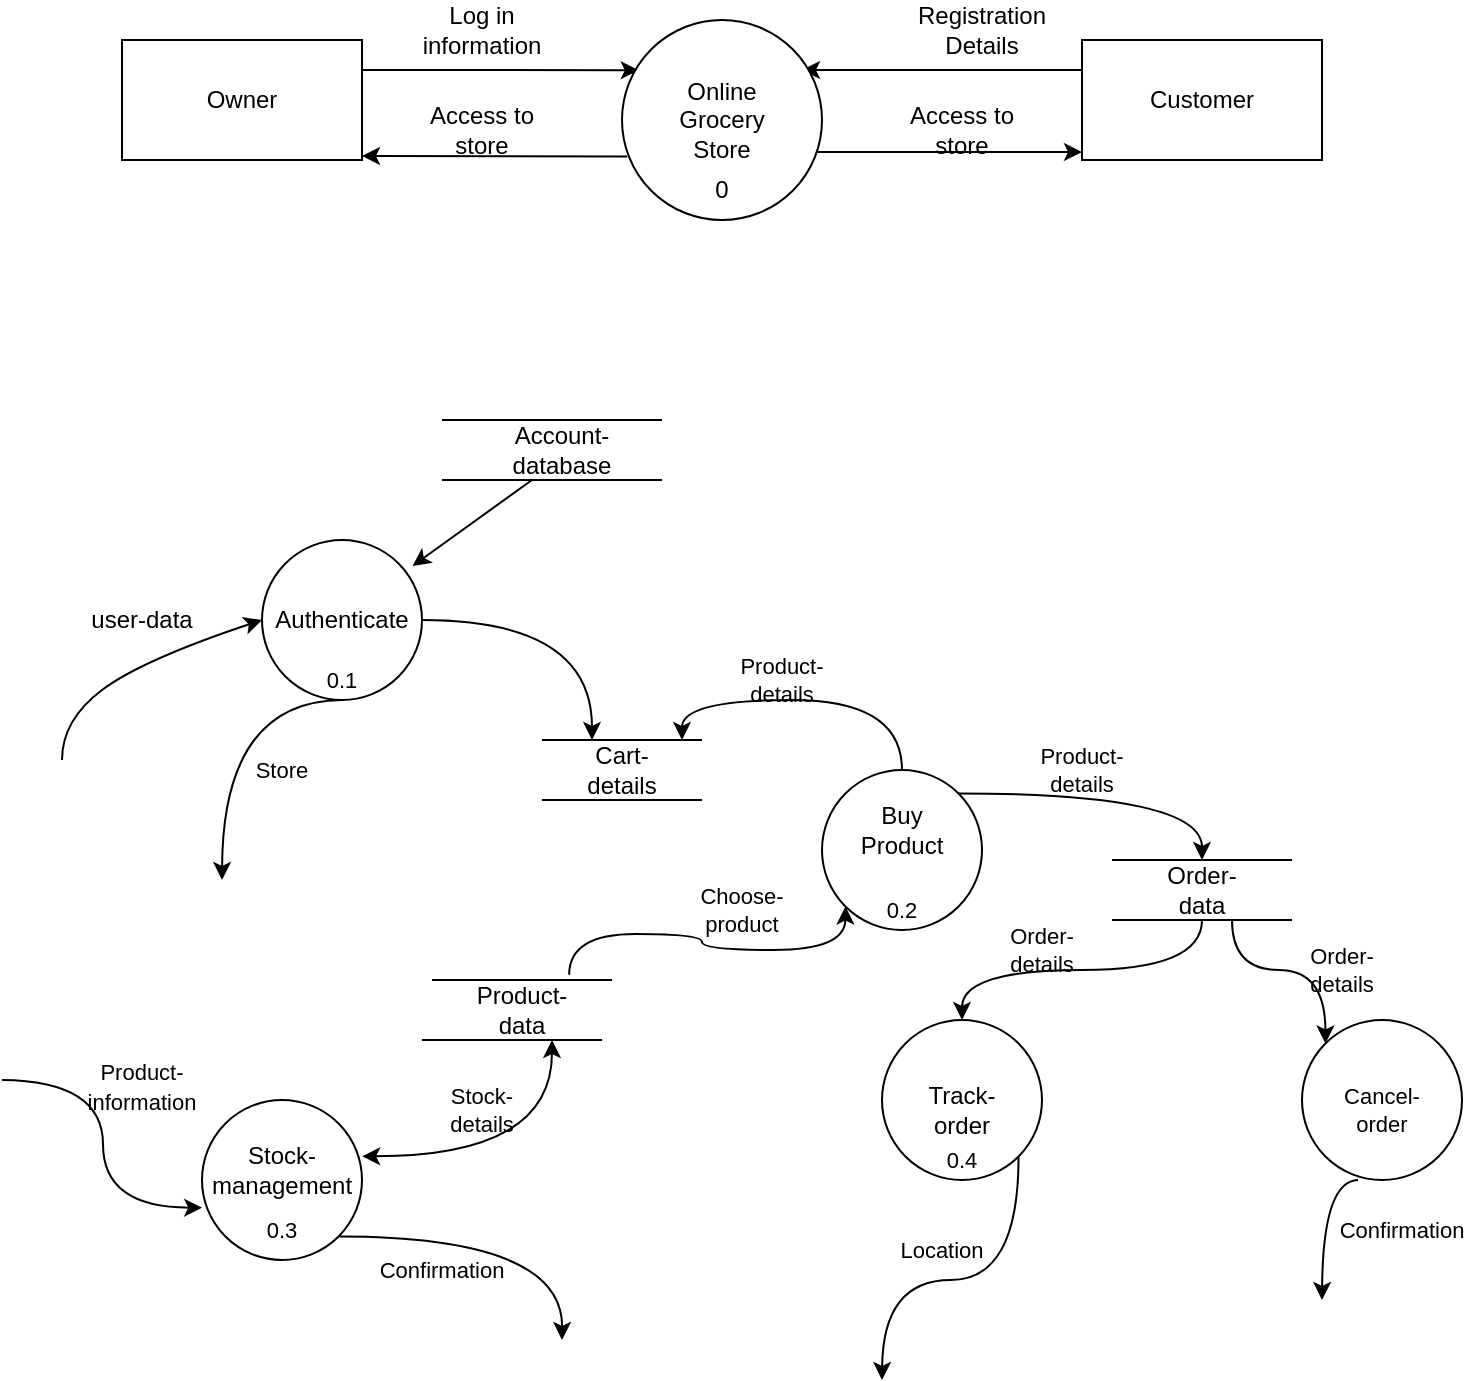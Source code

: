 <mxfile version="15.5.2" type="device" pages="2"><diagram id="U8tv8lIdPpNZN0GdPxxK" name="Page-1"><mxGraphModel dx="1172" dy="628" grid="1" gridSize="10" guides="1" tooltips="1" connect="1" arrows="1" fold="1" page="1" pageScale="1" pageWidth="850" pageHeight="1100" math="0" shadow="0"><root><mxCell id="0"/><mxCell id="1" parent="0"/><mxCell id="e2F0o2FXfZZ3Lpdu_ayv-3" value="" style="rounded=0;whiteSpace=wrap;html=1;" vertex="1" parent="1"><mxGeometry x="70" y="90" width="120" height="60" as="geometry"/></mxCell><mxCell id="e2F0o2FXfZZ3Lpdu_ayv-4" value="" style="rounded=0;whiteSpace=wrap;html=1;" vertex="1" parent="1"><mxGeometry x="550" y="90" width="120" height="60" as="geometry"/></mxCell><mxCell id="e2F0o2FXfZZ3Lpdu_ayv-5" value="Owner" style="text;html=1;strokeColor=none;fillColor=none;align=center;verticalAlign=middle;whiteSpace=wrap;rounded=0;" vertex="1" parent="1"><mxGeometry x="100" y="105" width="60" height="30" as="geometry"/></mxCell><mxCell id="e2F0o2FXfZZ3Lpdu_ayv-6" value="Customer" style="text;html=1;strokeColor=none;fillColor=none;align=center;verticalAlign=middle;whiteSpace=wrap;rounded=0;" vertex="1" parent="1"><mxGeometry x="580" y="105" width="60" height="30" as="geometry"/></mxCell><mxCell id="e2F0o2FXfZZ3Lpdu_ayv-7" value="" style="endArrow=classic;html=1;rounded=0;exitX=1;exitY=0.25;exitDx=0;exitDy=0;entryX=0.084;entryY=0.251;entryDx=0;entryDy=0;entryPerimeter=0;" edge="1" parent="1" source="e2F0o2FXfZZ3Lpdu_ayv-3" target="e2F0o2FXfZZ3Lpdu_ayv-17"><mxGeometry width="50" height="50" relative="1" as="geometry"><mxPoint x="190" y="100" as="sourcePoint"/><mxPoint x="310" y="105" as="targetPoint"/></mxGeometry></mxCell><mxCell id="e2F0o2FXfZZ3Lpdu_ayv-8" value="" style="endArrow=classic;html=1;rounded=0;exitX=0;exitY=0.25;exitDx=0;exitDy=0;" edge="1" parent="1" source="e2F0o2FXfZZ3Lpdu_ayv-4"><mxGeometry width="50" height="50" relative="1" as="geometry"><mxPoint x="450" y="180" as="sourcePoint"/><mxPoint x="410" y="105" as="targetPoint"/></mxGeometry></mxCell><mxCell id="e2F0o2FXfZZ3Lpdu_ayv-9" value="" style="endArrow=classic;html=1;rounded=0;entryX=0.926;entryY=0.825;entryDx=0;entryDy=0;entryPerimeter=0;exitX=0.926;exitY=0.825;exitDx=0;exitDy=0;exitPerimeter=0;" edge="1" parent="1"><mxGeometry width="50" height="50" relative="1" as="geometry"><mxPoint x="416.12" y="146" as="sourcePoint"/><mxPoint x="550" y="146" as="targetPoint"/></mxGeometry></mxCell><mxCell id="e2F0o2FXfZZ3Lpdu_ayv-10" value="" style="endArrow=classic;html=1;rounded=0;exitX=0;exitY=1;exitDx=0;exitDy=0;" edge="1" parent="1"><mxGeometry width="50" height="50" relative="1" as="geometry"><mxPoint x="322.574" y="148.284" as="sourcePoint"/><mxPoint x="190" y="148" as="targetPoint"/></mxGeometry></mxCell><mxCell id="e2F0o2FXfZZ3Lpdu_ayv-11" value="Log in information" style="text;html=1;strokeColor=none;fillColor=none;align=center;verticalAlign=middle;whiteSpace=wrap;rounded=0;" vertex="1" parent="1"><mxGeometry x="220" y="70" width="60" height="30" as="geometry"/></mxCell><mxCell id="e2F0o2FXfZZ3Lpdu_ayv-12" value="Registration Details" style="text;html=1;strokeColor=none;fillColor=none;align=center;verticalAlign=middle;whiteSpace=wrap;rounded=0;" vertex="1" parent="1"><mxGeometry x="470" y="70" width="60" height="30" as="geometry"/></mxCell><mxCell id="e2F0o2FXfZZ3Lpdu_ayv-13" value="Access to store" style="text;html=1;strokeColor=none;fillColor=none;align=center;verticalAlign=middle;whiteSpace=wrap;rounded=0;" vertex="1" parent="1"><mxGeometry x="460" y="120" width="60" height="30" as="geometry"/></mxCell><mxCell id="e2F0o2FXfZZ3Lpdu_ayv-14" value="Access to store" style="text;html=1;strokeColor=none;fillColor=none;align=center;verticalAlign=middle;whiteSpace=wrap;rounded=0;" vertex="1" parent="1"><mxGeometry x="220" y="120" width="60" height="30" as="geometry"/></mxCell><mxCell id="e2F0o2FXfZZ3Lpdu_ayv-17" value="" style="ellipse;whiteSpace=wrap;html=1;aspect=fixed;" vertex="1" parent="1"><mxGeometry x="320" y="80" width="100" height="100" as="geometry"/></mxCell><mxCell id="e2F0o2FXfZZ3Lpdu_ayv-18" value="Online Grocery Store" style="text;html=1;strokeColor=none;fillColor=none;align=center;verticalAlign=middle;whiteSpace=wrap;rounded=0;" vertex="1" parent="1"><mxGeometry x="340" y="115" width="60" height="30" as="geometry"/></mxCell><mxCell id="e2F0o2FXfZZ3Lpdu_ayv-19" value="0" style="text;html=1;strokeColor=none;fillColor=none;align=center;verticalAlign=middle;whiteSpace=wrap;rounded=0;" vertex="1" parent="1"><mxGeometry x="340" y="150" width="60" height="30" as="geometry"/></mxCell><mxCell id="e2F0o2FXfZZ3Lpdu_ayv-20" value="" style="ellipse;whiteSpace=wrap;html=1;aspect=fixed;" vertex="1" parent="1"><mxGeometry x="140" y="340" width="80" height="80" as="geometry"/></mxCell><mxCell id="e2F0o2FXfZZ3Lpdu_ayv-21" value="Authenticate" style="text;html=1;strokeColor=none;fillColor=none;align=center;verticalAlign=middle;whiteSpace=wrap;rounded=0;" vertex="1" parent="1"><mxGeometry x="150" y="365" width="60" height="30" as="geometry"/></mxCell><mxCell id="e2F0o2FXfZZ3Lpdu_ayv-22" value="" style="ellipse;whiteSpace=wrap;html=1;aspect=fixed;" vertex="1" parent="1"><mxGeometry x="420" y="455" width="80" height="80" as="geometry"/></mxCell><mxCell id="e2F0o2FXfZZ3Lpdu_ayv-23" value="Buy Product" style="text;html=1;strokeColor=none;fillColor=none;align=center;verticalAlign=middle;whiteSpace=wrap;rounded=0;" vertex="1" parent="1"><mxGeometry x="430" y="470" width="60" height="30" as="geometry"/></mxCell><mxCell id="e2F0o2FXfZZ3Lpdu_ayv-25" value="" style="ellipse;whiteSpace=wrap;html=1;aspect=fixed;" vertex="1" parent="1"><mxGeometry x="110" y="620" width="80" height="80" as="geometry"/></mxCell><mxCell id="e2F0o2FXfZZ3Lpdu_ayv-26" value="Stock-management" style="text;html=1;strokeColor=none;fillColor=none;align=center;verticalAlign=middle;whiteSpace=wrap;rounded=0;" vertex="1" parent="1"><mxGeometry x="120" y="640" width="60" height="30" as="geometry"/></mxCell><mxCell id="e2F0o2FXfZZ3Lpdu_ayv-27" value="" style="ellipse;whiteSpace=wrap;html=1;aspect=fixed;" vertex="1" parent="1"><mxGeometry x="450" y="580" width="80" height="80" as="geometry"/></mxCell><mxCell id="e2F0o2FXfZZ3Lpdu_ayv-28" value="Track-order" style="text;html=1;strokeColor=none;fillColor=none;align=center;verticalAlign=middle;whiteSpace=wrap;rounded=0;" vertex="1" parent="1"><mxGeometry x="460" y="610" width="60" height="30" as="geometry"/></mxCell><mxCell id="e2F0o2FXfZZ3Lpdu_ayv-29" value="" style="curved=1;endArrow=classic;html=1;rounded=0;entryX=0;entryY=0.5;entryDx=0;entryDy=0;" edge="1" parent="1" target="e2F0o2FXfZZ3Lpdu_ayv-20"><mxGeometry width="50" height="50" relative="1" as="geometry"><mxPoint x="40" y="450" as="sourcePoint"/><mxPoint x="120" y="390" as="targetPoint"/><Array as="points"><mxPoint x="40" y="430"/><mxPoint x="80" y="400"/></Array></mxGeometry></mxCell><mxCell id="e2F0o2FXfZZ3Lpdu_ayv-30" value="user-data" style="text;html=1;strokeColor=none;fillColor=none;align=center;verticalAlign=middle;whiteSpace=wrap;rounded=0;" vertex="1" parent="1"><mxGeometry x="50" y="365" width="60" height="30" as="geometry"/></mxCell><mxCell id="e2F0o2FXfZZ3Lpdu_ayv-31" value="" style="endArrow=none;html=1;rounded=0;" edge="1" parent="1"><mxGeometry width="50" height="50" relative="1" as="geometry"><mxPoint x="230" y="280" as="sourcePoint"/><mxPoint x="340" y="280" as="targetPoint"/></mxGeometry></mxCell><mxCell id="e2F0o2FXfZZ3Lpdu_ayv-32" value="" style="endArrow=none;html=1;rounded=0;" edge="1" parent="1"><mxGeometry width="50" height="50" relative="1" as="geometry"><mxPoint x="230" y="310" as="sourcePoint"/><mxPoint x="340" y="310" as="targetPoint"/><Array as="points"><mxPoint x="260" y="310"/><mxPoint x="290" y="310"/></Array></mxGeometry></mxCell><mxCell id="e2F0o2FXfZZ3Lpdu_ayv-33" value="Account-database" style="text;html=1;strokeColor=none;fillColor=none;align=center;verticalAlign=middle;whiteSpace=wrap;rounded=0;" vertex="1" parent="1"><mxGeometry x="260" y="280" width="60" height="30" as="geometry"/></mxCell><mxCell id="e2F0o2FXfZZ3Lpdu_ayv-35" value="" style="endArrow=classic;html=1;rounded=0;entryX=0.941;entryY=0.162;entryDx=0;entryDy=0;entryPerimeter=0;exitX=0.25;exitY=1;exitDx=0;exitDy=0;" edge="1" parent="1" source="e2F0o2FXfZZ3Lpdu_ayv-33" target="e2F0o2FXfZZ3Lpdu_ayv-20"><mxGeometry width="50" height="50" relative="1" as="geometry"><mxPoint x="400" y="500" as="sourcePoint"/><mxPoint x="450" y="450" as="targetPoint"/></mxGeometry></mxCell><mxCell id="e2F0o2FXfZZ3Lpdu_ayv-36" value="" style="endArrow=none;html=1;rounded=0;" edge="1" parent="1"><mxGeometry width="50" height="50" relative="1" as="geometry"><mxPoint x="280" y="440" as="sourcePoint"/><mxPoint x="360" y="440" as="targetPoint"/></mxGeometry></mxCell><mxCell id="e2F0o2FXfZZ3Lpdu_ayv-37" value="" style="endArrow=none;html=1;rounded=0;" edge="1" parent="1"><mxGeometry width="50" height="50" relative="1" as="geometry"><mxPoint x="280" y="470" as="sourcePoint"/><mxPoint x="360" y="470" as="targetPoint"/></mxGeometry></mxCell><mxCell id="e2F0o2FXfZZ3Lpdu_ayv-38" value="Cart-details" style="text;html=1;strokeColor=none;fillColor=none;align=center;verticalAlign=middle;whiteSpace=wrap;rounded=0;" vertex="1" parent="1"><mxGeometry x="290" y="440" width="60" height="30" as="geometry"/></mxCell><mxCell id="e2F0o2FXfZZ3Lpdu_ayv-39" value="" style="endArrow=classic;html=1;rounded=0;entryX=0.25;entryY=0;entryDx=0;entryDy=0;edgeStyle=orthogonalEdgeStyle;curved=1;" edge="1" parent="1" source="e2F0o2FXfZZ3Lpdu_ayv-20" target="e2F0o2FXfZZ3Lpdu_ayv-38"><mxGeometry width="50" height="50" relative="1" as="geometry"><mxPoint x="400" y="500" as="sourcePoint"/><mxPoint x="450" y="450" as="targetPoint"/></mxGeometry></mxCell><mxCell id="e2F0o2FXfZZ3Lpdu_ayv-40" value="" style="endArrow=none;html=1;rounded=0;" edge="1" parent="1"><mxGeometry width="50" height="50" relative="1" as="geometry"><mxPoint x="225" y="560" as="sourcePoint"/><mxPoint x="315" y="560" as="targetPoint"/></mxGeometry></mxCell><mxCell id="e2F0o2FXfZZ3Lpdu_ayv-41" value="" style="endArrow=none;html=1;rounded=0;" edge="1" parent="1"><mxGeometry width="50" height="50" relative="1" as="geometry"><mxPoint x="310" y="590" as="sourcePoint"/><mxPoint x="220" y="590" as="targetPoint"/></mxGeometry></mxCell><mxCell id="e2F0o2FXfZZ3Lpdu_ayv-42" value="Product-data" style="text;html=1;strokeColor=none;fillColor=none;align=center;verticalAlign=middle;whiteSpace=wrap;rounded=0;" vertex="1" parent="1"><mxGeometry x="240" y="560" width="60" height="30" as="geometry"/></mxCell><mxCell id="e2F0o2FXfZZ3Lpdu_ayv-47" value="" style="endArrow=classic;html=1;rounded=0;exitX=0.893;exitY=-0.089;exitDx=0;exitDy=0;exitPerimeter=0;entryX=0;entryY=1;entryDx=0;entryDy=0;edgeStyle=orthogonalEdgeStyle;curved=1;" edge="1" parent="1" source="e2F0o2FXfZZ3Lpdu_ayv-42" target="e2F0o2FXfZZ3Lpdu_ayv-22"><mxGeometry width="50" height="50" relative="1" as="geometry"><mxPoint x="400" y="590" as="sourcePoint"/><mxPoint x="450" y="540" as="targetPoint"/><Array as="points"><mxPoint x="360" y="537"/><mxPoint x="360" y="545"/><mxPoint x="432" y="545"/></Array></mxGeometry></mxCell><mxCell id="e2F0o2FXfZZ3Lpdu_ayv-48" value="" style="endArrow=classic;html=1;rounded=0;exitX=0.5;exitY=0;exitDx=0;exitDy=0;entryX=1;entryY=0;entryDx=0;entryDy=0;edgeStyle=orthogonalEdgeStyle;curved=1;" edge="1" parent="1" source="e2F0o2FXfZZ3Lpdu_ayv-22" target="e2F0o2FXfZZ3Lpdu_ayv-38"><mxGeometry width="50" height="50" relative="1" as="geometry"><mxPoint x="400" y="590" as="sourcePoint"/><mxPoint x="310" y="410" as="targetPoint"/><Array as="points"><mxPoint x="460" y="420"/><mxPoint x="350" y="420"/></Array></mxGeometry></mxCell><mxCell id="e2F0o2FXfZZ3Lpdu_ayv-49" value="" style="endArrow=none;html=1;rounded=0;" edge="1" parent="1"><mxGeometry width="50" height="50" relative="1" as="geometry"><mxPoint x="565" y="500" as="sourcePoint"/><mxPoint x="655" y="500" as="targetPoint"/></mxGeometry></mxCell><mxCell id="e2F0o2FXfZZ3Lpdu_ayv-50" value="" style="endArrow=none;html=1;rounded=0;" edge="1" parent="1"><mxGeometry width="50" height="50" relative="1" as="geometry"><mxPoint x="565" y="530" as="sourcePoint"/><mxPoint x="655" y="530" as="targetPoint"/></mxGeometry></mxCell><mxCell id="e2F0o2FXfZZ3Lpdu_ayv-51" value="Order-data" style="text;html=1;strokeColor=none;fillColor=none;align=center;verticalAlign=middle;whiteSpace=wrap;rounded=0;" vertex="1" parent="1"><mxGeometry x="580" y="500" width="60" height="30" as="geometry"/></mxCell><mxCell id="e2F0o2FXfZZ3Lpdu_ayv-52" value="" style="endArrow=classic;html=1;rounded=0;exitX=1;exitY=0;exitDx=0;exitDy=0;edgeStyle=orthogonalEdgeStyle;curved=1;entryX=0.5;entryY=0;entryDx=0;entryDy=0;" edge="1" parent="1" source="e2F0o2FXfZZ3Lpdu_ayv-22" target="e2F0o2FXfZZ3Lpdu_ayv-51"><mxGeometry width="50" height="50" relative="1" as="geometry"><mxPoint x="400" y="580" as="sourcePoint"/><mxPoint x="600" y="460" as="targetPoint"/></mxGeometry></mxCell><mxCell id="e2F0o2FXfZZ3Lpdu_ayv-53" value="" style="endArrow=classic;html=1;rounded=0;entryX=0.5;entryY=0;entryDx=0;entryDy=0;exitX=0.5;exitY=1;exitDx=0;exitDy=0;edgeStyle=orthogonalEdgeStyle;curved=1;" edge="1" parent="1" source="e2F0o2FXfZZ3Lpdu_ayv-51" target="e2F0o2FXfZZ3Lpdu_ayv-27"><mxGeometry width="50" height="50" relative="1" as="geometry"><mxPoint x="530" y="550" as="sourcePoint"/><mxPoint x="580" y="500" as="targetPoint"/></mxGeometry></mxCell><mxCell id="e2F0o2FXfZZ3Lpdu_ayv-54" value="" style="endArrow=classic;html=1;rounded=0;exitX=1;exitY=1;exitDx=0;exitDy=0;edgeStyle=orthogonalEdgeStyle;curved=1;" edge="1" parent="1" source="e2F0o2FXfZZ3Lpdu_ayv-27"><mxGeometry width="50" height="50" relative="1" as="geometry"><mxPoint x="530" y="690" as="sourcePoint"/><mxPoint x="450" y="760" as="targetPoint"/></mxGeometry></mxCell><mxCell id="e2F0o2FXfZZ3Lpdu_ayv-56" value="" style="endArrow=classic;html=1;rounded=0;entryX=0.001;entryY=0.673;entryDx=0;entryDy=0;entryPerimeter=0;edgeStyle=orthogonalEdgeStyle;curved=1;" edge="1" parent="1" target="e2F0o2FXfZZ3Lpdu_ayv-25"><mxGeometry width="50" height="50" relative="1" as="geometry"><mxPoint x="10" y="610" as="sourcePoint"/><mxPoint x="110" y="650" as="targetPoint"/></mxGeometry></mxCell><mxCell id="e2F0o2FXfZZ3Lpdu_ayv-57" value="" style="endArrow=classic;html=1;rounded=0;exitX=1;exitY=1;exitDx=0;exitDy=0;edgeStyle=orthogonalEdgeStyle;curved=1;" edge="1" parent="1" source="e2F0o2FXfZZ3Lpdu_ayv-25"><mxGeometry width="50" height="50" relative="1" as="geometry"><mxPoint x="190" y="700" as="sourcePoint"/><mxPoint x="290" y="740" as="targetPoint"/></mxGeometry></mxCell><mxCell id="e2F0o2FXfZZ3Lpdu_ayv-58" value="&lt;font style=&quot;font-size: 11px&quot;&gt;Product-information&lt;/font&gt;" style="text;html=1;strokeColor=none;fillColor=none;align=center;verticalAlign=middle;whiteSpace=wrap;rounded=0;" vertex="1" parent="1"><mxGeometry x="45" y="590" width="70" height="45" as="geometry"/></mxCell><mxCell id="e2F0o2FXfZZ3Lpdu_ayv-59" value="Confirmation" style="text;html=1;strokeColor=none;fillColor=none;align=center;verticalAlign=middle;whiteSpace=wrap;rounded=0;fontSize=11;" vertex="1" parent="1"><mxGeometry x="200" y="690" width="60" height="30" as="geometry"/></mxCell><mxCell id="e2F0o2FXfZZ3Lpdu_ayv-60" value="" style="endArrow=classic;startArrow=classic;html=1;rounded=0;fontSize=11;curved=1;exitX=1.001;exitY=0.352;exitDx=0;exitDy=0;exitPerimeter=0;entryX=0.75;entryY=1;entryDx=0;entryDy=0;edgeStyle=orthogonalEdgeStyle;" edge="1" parent="1" source="e2F0o2FXfZZ3Lpdu_ayv-25" target="e2F0o2FXfZZ3Lpdu_ayv-42"><mxGeometry width="50" height="50" relative="1" as="geometry"><mxPoint x="400" y="570" as="sourcePoint"/><mxPoint x="450" y="520" as="targetPoint"/></mxGeometry></mxCell><mxCell id="e2F0o2FXfZZ3Lpdu_ayv-61" value="Stock-details" style="text;html=1;strokeColor=none;fillColor=none;align=center;verticalAlign=middle;whiteSpace=wrap;rounded=0;fontSize=11;" vertex="1" parent="1"><mxGeometry x="220" y="610" width="60" height="30" as="geometry"/></mxCell><mxCell id="e2F0o2FXfZZ3Lpdu_ayv-62" value="Order-details" style="text;html=1;strokeColor=none;fillColor=none;align=center;verticalAlign=middle;whiteSpace=wrap;rounded=0;fontSize=11;" vertex="1" parent="1"><mxGeometry x="500" y="530" width="60" height="30" as="geometry"/></mxCell><mxCell id="e2F0o2FXfZZ3Lpdu_ayv-63" value="Location" style="text;html=1;strokeColor=none;fillColor=none;align=center;verticalAlign=middle;whiteSpace=wrap;rounded=0;fontSize=11;" vertex="1" parent="1"><mxGeometry x="450" y="680" width="60" height="30" as="geometry"/></mxCell><mxCell id="e2F0o2FXfZZ3Lpdu_ayv-65" value="Choose-product" style="text;html=1;strokeColor=none;fillColor=none;align=center;verticalAlign=middle;whiteSpace=wrap;rounded=0;fontSize=11;" vertex="1" parent="1"><mxGeometry x="350" y="510" width="60" height="30" as="geometry"/></mxCell><mxCell id="e2F0o2FXfZZ3Lpdu_ayv-66" value="Product-details" style="text;html=1;strokeColor=none;fillColor=none;align=center;verticalAlign=middle;whiteSpace=wrap;rounded=0;fontSize=11;" vertex="1" parent="1"><mxGeometry x="370" y="395" width="60" height="30" as="geometry"/></mxCell><mxCell id="e2F0o2FXfZZ3Lpdu_ayv-67" value="Product-details" style="text;html=1;strokeColor=none;fillColor=none;align=center;verticalAlign=middle;whiteSpace=wrap;rounded=0;fontSize=11;" vertex="1" parent="1"><mxGeometry x="520" y="440" width="60" height="30" as="geometry"/></mxCell><mxCell id="e2F0o2FXfZZ3Lpdu_ayv-70" value="" style="endArrow=classic;html=1;rounded=0;fontSize=11;curved=1;edgeStyle=orthogonalEdgeStyle;" edge="1" parent="1"><mxGeometry width="50" height="50" relative="1" as="geometry"><mxPoint x="180" y="420" as="sourcePoint"/><mxPoint x="120" y="510" as="targetPoint"/></mxGeometry></mxCell><mxCell id="e2F0o2FXfZZ3Lpdu_ayv-71" value="Store" style="text;html=1;strokeColor=none;fillColor=none;align=center;verticalAlign=middle;whiteSpace=wrap;rounded=0;fontSize=11;" vertex="1" parent="1"><mxGeometry x="120" y="440" width="60" height="30" as="geometry"/></mxCell><mxCell id="e2F0o2FXfZZ3Lpdu_ayv-72" value="0.1" style="text;html=1;strokeColor=none;fillColor=none;align=center;verticalAlign=middle;whiteSpace=wrap;rounded=0;fontSize=11;" vertex="1" parent="1"><mxGeometry x="150" y="395" width="60" height="30" as="geometry"/></mxCell><mxCell id="e2F0o2FXfZZ3Lpdu_ayv-73" value="0.2" style="text;html=1;strokeColor=none;fillColor=none;align=center;verticalAlign=middle;whiteSpace=wrap;rounded=0;fontSize=11;" vertex="1" parent="1"><mxGeometry x="430" y="510" width="60" height="30" as="geometry"/></mxCell><mxCell id="e2F0o2FXfZZ3Lpdu_ayv-74" value="0.3" style="text;html=1;strokeColor=none;fillColor=none;align=center;verticalAlign=middle;whiteSpace=wrap;rounded=0;fontSize=11;" vertex="1" parent="1"><mxGeometry x="120" y="670" width="60" height="30" as="geometry"/></mxCell><mxCell id="e2F0o2FXfZZ3Lpdu_ayv-75" value="0.4" style="text;html=1;strokeColor=none;fillColor=none;align=center;verticalAlign=middle;whiteSpace=wrap;rounded=0;fontSize=11;" vertex="1" parent="1"><mxGeometry x="460" y="635" width="60" height="30" as="geometry"/></mxCell><mxCell id="e2F0o2FXfZZ3Lpdu_ayv-76" value="" style="ellipse;whiteSpace=wrap;html=1;aspect=fixed;fontSize=11;" vertex="1" parent="1"><mxGeometry x="660" y="580" width="80" height="80" as="geometry"/></mxCell><mxCell id="e2F0o2FXfZZ3Lpdu_ayv-77" value="Cancel-order" style="text;html=1;strokeColor=none;fillColor=none;align=center;verticalAlign=middle;whiteSpace=wrap;rounded=0;fontSize=11;" vertex="1" parent="1"><mxGeometry x="670" y="610" width="60" height="30" as="geometry"/></mxCell><mxCell id="e2F0o2FXfZZ3Lpdu_ayv-78" value="" style="endArrow=classic;html=1;rounded=0;fontSize=11;curved=1;entryX=0;entryY=0;entryDx=0;entryDy=0;exitX=0.75;exitY=1;exitDx=0;exitDy=0;edgeStyle=orthogonalEdgeStyle;" edge="1" parent="1" source="e2F0o2FXfZZ3Lpdu_ayv-51" target="e2F0o2FXfZZ3Lpdu_ayv-76"><mxGeometry width="50" height="50" relative="1" as="geometry"><mxPoint x="400" y="640" as="sourcePoint"/><mxPoint x="450" y="590" as="targetPoint"/></mxGeometry></mxCell><mxCell id="e2F0o2FXfZZ3Lpdu_ayv-79" value="" style="endArrow=classic;html=1;rounded=0;fontSize=11;curved=1;edgeStyle=orthogonalEdgeStyle;" edge="1" parent="1"><mxGeometry width="50" height="50" relative="1" as="geometry"><mxPoint x="688" y="660" as="sourcePoint"/><mxPoint x="670" y="720" as="targetPoint"/></mxGeometry></mxCell><mxCell id="e2F0o2FXfZZ3Lpdu_ayv-80" value="Order-details" style="text;html=1;strokeColor=none;fillColor=none;align=center;verticalAlign=middle;whiteSpace=wrap;rounded=0;fontSize=11;" vertex="1" parent="1"><mxGeometry x="650" y="540" width="60" height="30" as="geometry"/></mxCell><mxCell id="e2F0o2FXfZZ3Lpdu_ayv-81" value="Confirmation" style="text;html=1;strokeColor=none;fillColor=none;align=center;verticalAlign=middle;whiteSpace=wrap;rounded=0;fontSize=11;" vertex="1" parent="1"><mxGeometry x="680" y="670" width="60" height="30" as="geometry"/></mxCell></root></mxGraphModel></diagram><diagram id="0ga7Ubs2BbtTlZxUxdiU" name="Page-2"><mxGraphModel dx="1172" dy="628" grid="1" gridSize="10" guides="1" tooltips="1" connect="1" arrows="1" fold="1" page="1" pageScale="1" pageWidth="850" pageHeight="1100" math="0" shadow="0"><root><mxCell id="oxBw_xpWgd8Zgj91h70--0"/><mxCell id="oxBw_xpWgd8Zgj91h70--1" parent="oxBw_xpWgd8Zgj91h70--0"/></root></mxGraphModel></diagram></mxfile>